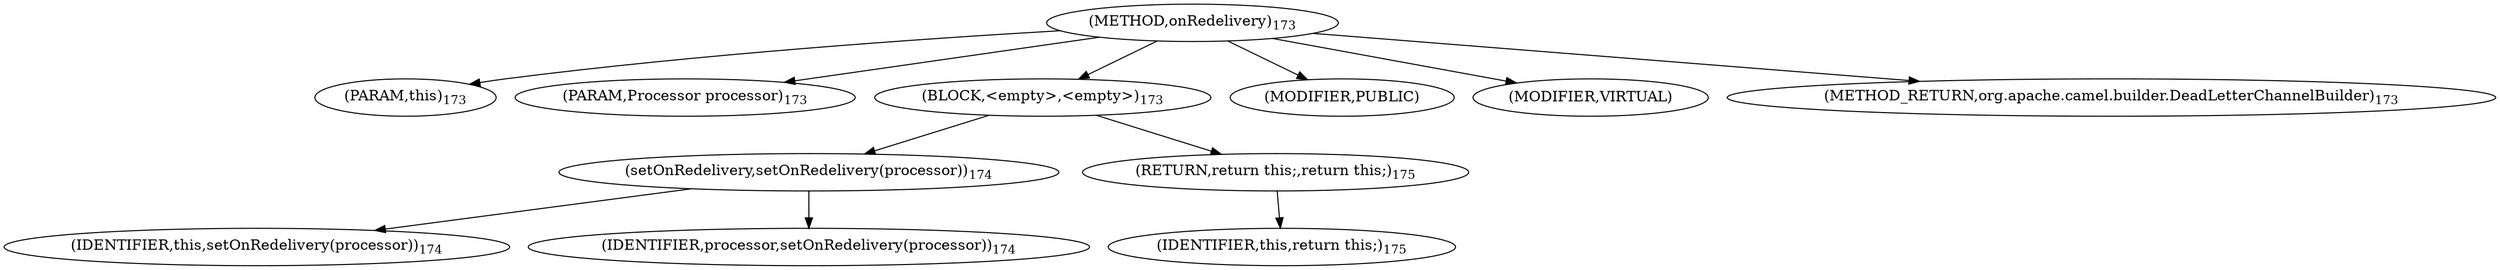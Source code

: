 digraph "onRedelivery" {  
"416" [label = <(METHOD,onRedelivery)<SUB>173</SUB>> ]
"63" [label = <(PARAM,this)<SUB>173</SUB>> ]
"417" [label = <(PARAM,Processor processor)<SUB>173</SUB>> ]
"418" [label = <(BLOCK,&lt;empty&gt;,&lt;empty&gt;)<SUB>173</SUB>> ]
"419" [label = <(setOnRedelivery,setOnRedelivery(processor))<SUB>174</SUB>> ]
"62" [label = <(IDENTIFIER,this,setOnRedelivery(processor))<SUB>174</SUB>> ]
"420" [label = <(IDENTIFIER,processor,setOnRedelivery(processor))<SUB>174</SUB>> ]
"421" [label = <(RETURN,return this;,return this;)<SUB>175</SUB>> ]
"64" [label = <(IDENTIFIER,this,return this;)<SUB>175</SUB>> ]
"422" [label = <(MODIFIER,PUBLIC)> ]
"423" [label = <(MODIFIER,VIRTUAL)> ]
"424" [label = <(METHOD_RETURN,org.apache.camel.builder.DeadLetterChannelBuilder)<SUB>173</SUB>> ]
  "416" -> "63" 
  "416" -> "417" 
  "416" -> "418" 
  "416" -> "422" 
  "416" -> "423" 
  "416" -> "424" 
  "418" -> "419" 
  "418" -> "421" 
  "419" -> "62" 
  "419" -> "420" 
  "421" -> "64" 
}

